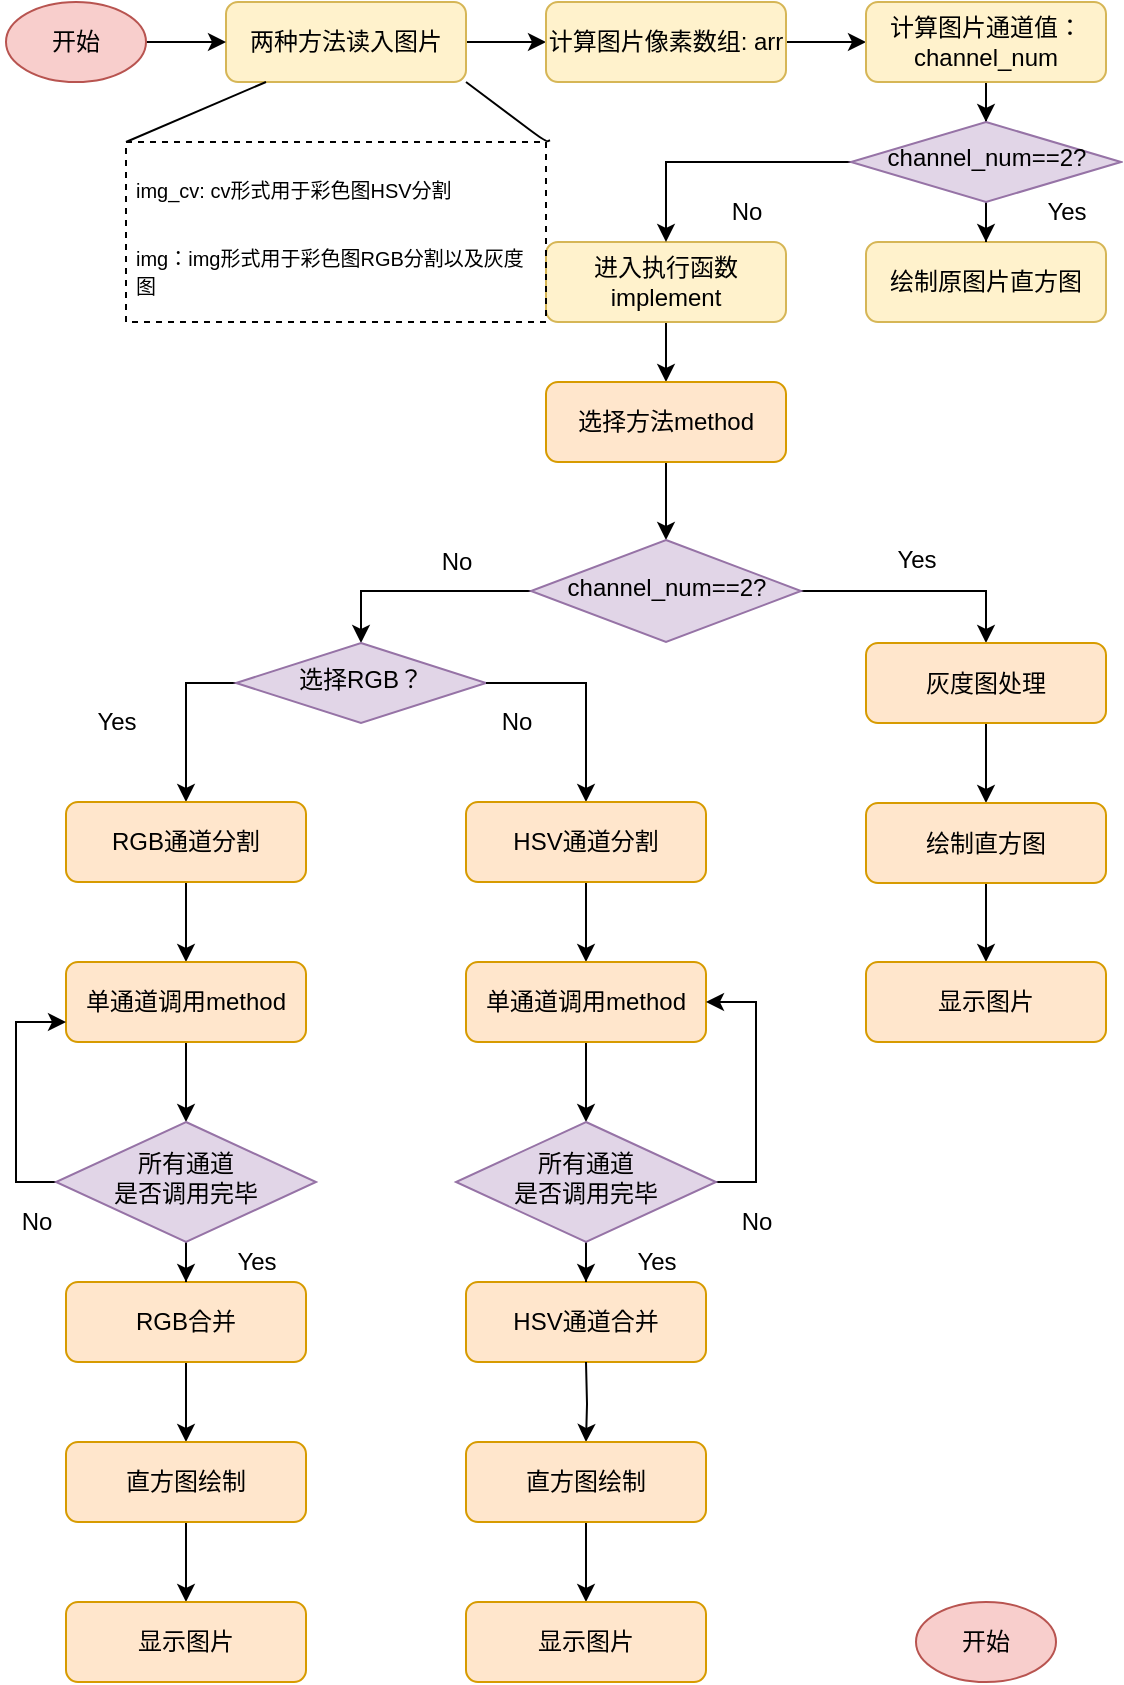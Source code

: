 <mxfile version="13.8.0" type="github">
  <diagram id="C5RBs43oDa-KdzZeNtuy" name="Page-1">
    <mxGraphModel dx="1022" dy="437" grid="1" gridSize="10" guides="1" tooltips="1" connect="1" arrows="1" fold="1" page="1" pageScale="1" pageWidth="827" pageHeight="1169" math="0" shadow="0">
      <root>
        <mxCell id="WIyWlLk6GJQsqaUBKTNV-0" />
        <mxCell id="WIyWlLk6GJQsqaUBKTNV-1" parent="WIyWlLk6GJQsqaUBKTNV-0" />
        <mxCell id="Xrgdwkbun3hKR08yVQUa-11" value="" style="edgeStyle=orthogonalEdgeStyle;rounded=0;orthogonalLoop=1;jettySize=auto;html=1;" edge="1" parent="WIyWlLk6GJQsqaUBKTNV-1" source="WIyWlLk6GJQsqaUBKTNV-3" target="Xrgdwkbun3hKR08yVQUa-4">
          <mxGeometry relative="1" as="geometry" />
        </mxCell>
        <mxCell id="WIyWlLk6GJQsqaUBKTNV-3" value="两种方法读入图片" style="rounded=1;whiteSpace=wrap;html=1;fontSize=12;glass=0;strokeWidth=1;shadow=0;fillColor=#fff2cc;strokeColor=#d6b656;" parent="WIyWlLk6GJQsqaUBKTNV-1" vertex="1">
          <mxGeometry x="160" y="80" width="120" height="40" as="geometry" />
        </mxCell>
        <mxCell id="Xrgdwkbun3hKR08yVQUa-2" style="edgeStyle=orthogonalEdgeStyle;rounded=0;orthogonalLoop=1;jettySize=auto;html=1;exitX=1;exitY=0.5;exitDx=0;exitDy=0;" edge="1" parent="WIyWlLk6GJQsqaUBKTNV-1" source="Xrgdwkbun3hKR08yVQUa-1" target="WIyWlLk6GJQsqaUBKTNV-3">
          <mxGeometry relative="1" as="geometry" />
        </mxCell>
        <mxCell id="Xrgdwkbun3hKR08yVQUa-1" value="开始" style="ellipse;whiteSpace=wrap;html=1;fillColor=#f8cecc;strokeColor=#b85450;" vertex="1" parent="WIyWlLk6GJQsqaUBKTNV-1">
          <mxGeometry x="50" y="80" width="70" height="40" as="geometry" />
        </mxCell>
        <mxCell id="Xrgdwkbun3hKR08yVQUa-12" value="" style="edgeStyle=orthogonalEdgeStyle;rounded=0;orthogonalLoop=1;jettySize=auto;html=1;" edge="1" parent="WIyWlLk6GJQsqaUBKTNV-1" source="Xrgdwkbun3hKR08yVQUa-4" target="Xrgdwkbun3hKR08yVQUa-5">
          <mxGeometry relative="1" as="geometry" />
        </mxCell>
        <mxCell id="Xrgdwkbun3hKR08yVQUa-4" value="计算图片像素数组: arr" style="rounded=1;whiteSpace=wrap;html=1;fontSize=12;glass=0;strokeWidth=1;shadow=0;fillColor=#fff2cc;strokeColor=#d6b656;" vertex="1" parent="WIyWlLk6GJQsqaUBKTNV-1">
          <mxGeometry x="320" y="80" width="120" height="40" as="geometry" />
        </mxCell>
        <mxCell id="Xrgdwkbun3hKR08yVQUa-13" value="" style="edgeStyle=orthogonalEdgeStyle;rounded=0;orthogonalLoop=1;jettySize=auto;html=1;" edge="1" parent="WIyWlLk6GJQsqaUBKTNV-1" source="Xrgdwkbun3hKR08yVQUa-5" target="Xrgdwkbun3hKR08yVQUa-10">
          <mxGeometry relative="1" as="geometry" />
        </mxCell>
        <mxCell id="Xrgdwkbun3hKR08yVQUa-5" value="计算图片通道值：channel_num" style="rounded=1;whiteSpace=wrap;html=1;fontSize=12;glass=0;strokeWidth=1;shadow=0;fillColor=#fff2cc;strokeColor=#d6b656;" vertex="1" parent="WIyWlLk6GJQsqaUBKTNV-1">
          <mxGeometry x="480" y="80" width="120" height="40" as="geometry" />
        </mxCell>
        <mxCell id="Xrgdwkbun3hKR08yVQUa-7" value="绘制原图片直方图" style="rounded=1;whiteSpace=wrap;html=1;fontSize=12;glass=0;strokeWidth=1;shadow=0;fillColor=#fff2cc;strokeColor=#d6b656;" vertex="1" parent="WIyWlLk6GJQsqaUBKTNV-1">
          <mxGeometry x="480" y="200" width="120" height="40" as="geometry" />
        </mxCell>
        <mxCell id="Xrgdwkbun3hKR08yVQUa-20" value="" style="edgeStyle=orthogonalEdgeStyle;rounded=0;orthogonalLoop=1;jettySize=auto;html=1;" edge="1" parent="WIyWlLk6GJQsqaUBKTNV-1" source="Xrgdwkbun3hKR08yVQUa-9" target="Xrgdwkbun3hKR08yVQUa-19">
          <mxGeometry relative="1" as="geometry" />
        </mxCell>
        <mxCell id="Xrgdwkbun3hKR08yVQUa-9" value="进入执行函数implement" style="rounded=1;whiteSpace=wrap;html=1;fontSize=12;glass=0;strokeWidth=1;shadow=0;fillColor=#fff2cc;strokeColor=#d6b656;" vertex="1" parent="WIyWlLk6GJQsqaUBKTNV-1">
          <mxGeometry x="320" y="200" width="120" height="40" as="geometry" />
        </mxCell>
        <mxCell id="Xrgdwkbun3hKR08yVQUa-14" value="" style="edgeStyle=orthogonalEdgeStyle;rounded=0;orthogonalLoop=1;jettySize=auto;html=1;" edge="1" parent="WIyWlLk6GJQsqaUBKTNV-1" source="Xrgdwkbun3hKR08yVQUa-10" target="Xrgdwkbun3hKR08yVQUa-7">
          <mxGeometry relative="1" as="geometry" />
        </mxCell>
        <mxCell id="Xrgdwkbun3hKR08yVQUa-18" style="edgeStyle=orthogonalEdgeStyle;rounded=0;orthogonalLoop=1;jettySize=auto;html=1;exitX=0;exitY=0.5;exitDx=0;exitDy=0;" edge="1" parent="WIyWlLk6GJQsqaUBKTNV-1" source="Xrgdwkbun3hKR08yVQUa-10" target="Xrgdwkbun3hKR08yVQUa-9">
          <mxGeometry relative="1" as="geometry" />
        </mxCell>
        <mxCell id="Xrgdwkbun3hKR08yVQUa-10" value="channel_num==2?" style="rhombus;whiteSpace=wrap;html=1;shadow=0;fontFamily=Helvetica;fontSize=12;align=center;strokeWidth=1;spacing=6;spacingTop=-4;fillColor=#e1d5e7;strokeColor=#9673a6;" vertex="1" parent="WIyWlLk6GJQsqaUBKTNV-1">
          <mxGeometry x="472.5" y="140" width="135" height="40" as="geometry" />
        </mxCell>
        <mxCell id="Xrgdwkbun3hKR08yVQUa-15" value="No" style="text;html=1;resizable=0;autosize=1;align=center;verticalAlign=middle;points=[];fillColor=none;strokeColor=none;rounded=0;" vertex="1" parent="WIyWlLk6GJQsqaUBKTNV-1">
          <mxGeometry x="405" y="175" width="30" height="20" as="geometry" />
        </mxCell>
        <mxCell id="Xrgdwkbun3hKR08yVQUa-17" value="Yes" style="text;html=1;resizable=0;autosize=1;align=center;verticalAlign=middle;points=[];fillColor=none;strokeColor=none;rounded=0;" vertex="1" parent="WIyWlLk6GJQsqaUBKTNV-1">
          <mxGeometry x="565" y="175" width="30" height="20" as="geometry" />
        </mxCell>
        <mxCell id="Xrgdwkbun3hKR08yVQUa-27" style="edgeStyle=orthogonalEdgeStyle;rounded=0;orthogonalLoop=1;jettySize=auto;html=1;exitX=0.5;exitY=1;exitDx=0;exitDy=0;entryX=0.5;entryY=0;entryDx=0;entryDy=0;" edge="1" parent="WIyWlLk6GJQsqaUBKTNV-1" source="Xrgdwkbun3hKR08yVQUa-19" target="Xrgdwkbun3hKR08yVQUa-26">
          <mxGeometry relative="1" as="geometry" />
        </mxCell>
        <mxCell id="Xrgdwkbun3hKR08yVQUa-19" value="选择方法method" style="rounded=1;whiteSpace=wrap;html=1;fontSize=12;glass=0;strokeWidth=1;shadow=0;fillColor=#ffe6cc;strokeColor=#d79b00;" vertex="1" parent="WIyWlLk6GJQsqaUBKTNV-1">
          <mxGeometry x="320" y="270" width="120" height="40" as="geometry" />
        </mxCell>
        <mxCell id="Xrgdwkbun3hKR08yVQUa-22" value="&lt;h1&gt;&lt;span style=&quot;font-size: x-small ; font-weight: 400&quot;&gt;img_cv: cv形式用于彩色图HSV分割&lt;/span&gt;&lt;br&gt;&lt;/h1&gt;&lt;h1&gt;&lt;div style=&quot;font-size: 12px ; font-weight: 400&quot;&gt;&lt;font size=&quot;1&quot;&gt;img：img形式用于彩色图RGB分割以及灰度图&lt;/font&gt;&lt;/div&gt;&lt;/h1&gt;" style="text;html=1;fillColor=none;spacing=5;spacingTop=-20;whiteSpace=wrap;overflow=hidden;rounded=0;perimeterSpacing=2;strokeColor=#000000;dashed=1;" vertex="1" parent="WIyWlLk6GJQsqaUBKTNV-1">
          <mxGeometry x="110" y="150" width="210" height="90" as="geometry" />
        </mxCell>
        <mxCell id="Xrgdwkbun3hKR08yVQUa-23" value="" style="endArrow=none;html=1;" edge="1" parent="WIyWlLk6GJQsqaUBKTNV-1">
          <mxGeometry width="50" height="50" relative="1" as="geometry">
            <mxPoint x="110" y="150" as="sourcePoint" />
            <mxPoint x="180" y="120" as="targetPoint" />
            <Array as="points">
              <mxPoint x="110" y="150" />
            </Array>
          </mxGeometry>
        </mxCell>
        <mxCell id="Xrgdwkbun3hKR08yVQUa-25" value="" style="endArrow=none;html=1;" edge="1" parent="WIyWlLk6GJQsqaUBKTNV-1" source="Xrgdwkbun3hKR08yVQUa-22">
          <mxGeometry width="50" height="50" relative="1" as="geometry">
            <mxPoint x="210" y="150" as="sourcePoint" />
            <mxPoint x="280" y="120" as="targetPoint" />
            <Array as="points">
              <mxPoint x="320" y="150" />
            </Array>
          </mxGeometry>
        </mxCell>
        <mxCell id="Xrgdwkbun3hKR08yVQUa-30" style="edgeStyle=orthogonalEdgeStyle;rounded=0;orthogonalLoop=1;jettySize=auto;html=1;exitX=1;exitY=0.5;exitDx=0;exitDy=0;entryX=0.5;entryY=0;entryDx=0;entryDy=0;" edge="1" parent="WIyWlLk6GJQsqaUBKTNV-1" source="Xrgdwkbun3hKR08yVQUa-26" target="Xrgdwkbun3hKR08yVQUa-29">
          <mxGeometry relative="1" as="geometry" />
        </mxCell>
        <mxCell id="Xrgdwkbun3hKR08yVQUa-32" style="edgeStyle=orthogonalEdgeStyle;rounded=0;orthogonalLoop=1;jettySize=auto;html=1;exitX=0;exitY=0.5;exitDx=0;exitDy=0;entryX=0.5;entryY=0;entryDx=0;entryDy=0;" edge="1" parent="WIyWlLk6GJQsqaUBKTNV-1" source="Xrgdwkbun3hKR08yVQUa-26" target="Xrgdwkbun3hKR08yVQUa-28">
          <mxGeometry relative="1" as="geometry" />
        </mxCell>
        <mxCell id="Xrgdwkbun3hKR08yVQUa-26" value="channel_num==2?" style="rhombus;whiteSpace=wrap;html=1;shadow=0;fontFamily=Helvetica;fontSize=12;align=center;strokeWidth=1;spacing=6;spacingTop=-4;fillColor=#e1d5e7;strokeColor=#9673a6;" vertex="1" parent="WIyWlLk6GJQsqaUBKTNV-1">
          <mxGeometry x="312.5" y="349" width="135" height="51" as="geometry" />
        </mxCell>
        <mxCell id="Xrgdwkbun3hKR08yVQUa-43" style="edgeStyle=orthogonalEdgeStyle;rounded=0;orthogonalLoop=1;jettySize=auto;html=1;exitX=0;exitY=0.5;exitDx=0;exitDy=0;entryX=0.5;entryY=0;entryDx=0;entryDy=0;" edge="1" parent="WIyWlLk6GJQsqaUBKTNV-1" source="Xrgdwkbun3hKR08yVQUa-28" target="Xrgdwkbun3hKR08yVQUa-39">
          <mxGeometry relative="1" as="geometry">
            <Array as="points">
              <mxPoint x="140" y="420" />
            </Array>
          </mxGeometry>
        </mxCell>
        <mxCell id="Xrgdwkbun3hKR08yVQUa-28" value="选择RGB？" style="rhombus;whiteSpace=wrap;html=1;shadow=0;fontFamily=Helvetica;fontSize=12;align=center;strokeWidth=1;spacing=6;spacingTop=-4;fillColor=#e1d5e7;strokeColor=#9673a6;" vertex="1" parent="WIyWlLk6GJQsqaUBKTNV-1">
          <mxGeometry x="165" y="400.5" width="125" height="40" as="geometry" />
        </mxCell>
        <mxCell id="Xrgdwkbun3hKR08yVQUa-36" style="edgeStyle=orthogonalEdgeStyle;rounded=0;orthogonalLoop=1;jettySize=auto;html=1;exitX=0.5;exitY=1;exitDx=0;exitDy=0;entryX=0.5;entryY=0;entryDx=0;entryDy=0;" edge="1" parent="WIyWlLk6GJQsqaUBKTNV-1" source="Xrgdwkbun3hKR08yVQUa-29" target="Xrgdwkbun3hKR08yVQUa-34">
          <mxGeometry relative="1" as="geometry" />
        </mxCell>
        <mxCell id="Xrgdwkbun3hKR08yVQUa-29" value="灰度图处理" style="rounded=1;whiteSpace=wrap;html=1;fontSize=12;glass=0;strokeWidth=1;shadow=0;fillColor=#ffe6cc;strokeColor=#d79b00;" vertex="1" parent="WIyWlLk6GJQsqaUBKTNV-1">
          <mxGeometry x="480" y="400.5" width="120" height="40" as="geometry" />
        </mxCell>
        <mxCell id="Xrgdwkbun3hKR08yVQUa-31" value="Yes" style="text;html=1;resizable=0;autosize=1;align=center;verticalAlign=middle;points=[];fillColor=none;strokeColor=none;rounded=0;" vertex="1" parent="WIyWlLk6GJQsqaUBKTNV-1">
          <mxGeometry x="490" y="349" width="30" height="20" as="geometry" />
        </mxCell>
        <mxCell id="Xrgdwkbun3hKR08yVQUa-33" value="No" style="text;html=1;resizable=0;autosize=1;align=center;verticalAlign=middle;points=[];fillColor=none;strokeColor=none;rounded=0;" vertex="1" parent="WIyWlLk6GJQsqaUBKTNV-1">
          <mxGeometry x="260" y="350" width="30" height="20" as="geometry" />
        </mxCell>
        <mxCell id="Xrgdwkbun3hKR08yVQUa-37" style="edgeStyle=orthogonalEdgeStyle;rounded=0;orthogonalLoop=1;jettySize=auto;html=1;exitX=0.5;exitY=1;exitDx=0;exitDy=0;entryX=0.5;entryY=0;entryDx=0;entryDy=0;" edge="1" parent="WIyWlLk6GJQsqaUBKTNV-1" source="Xrgdwkbun3hKR08yVQUa-34" target="Xrgdwkbun3hKR08yVQUa-35">
          <mxGeometry relative="1" as="geometry" />
        </mxCell>
        <mxCell id="Xrgdwkbun3hKR08yVQUa-34" value="绘制直方图" style="rounded=1;whiteSpace=wrap;html=1;fontSize=12;glass=0;strokeWidth=1;shadow=0;fillColor=#ffe6cc;strokeColor=#d79b00;" vertex="1" parent="WIyWlLk6GJQsqaUBKTNV-1">
          <mxGeometry x="480" y="480.5" width="120" height="40" as="geometry" />
        </mxCell>
        <mxCell id="Xrgdwkbun3hKR08yVQUa-35" value="显示图片" style="rounded=1;whiteSpace=wrap;html=1;fontSize=12;glass=0;strokeWidth=1;shadow=0;fillColor=#ffe6cc;strokeColor=#d79b00;" vertex="1" parent="WIyWlLk6GJQsqaUBKTNV-1">
          <mxGeometry x="480" y="560" width="120" height="40" as="geometry" />
        </mxCell>
        <mxCell id="Xrgdwkbun3hKR08yVQUa-38" style="edgeStyle=orthogonalEdgeStyle;rounded=0;orthogonalLoop=1;jettySize=auto;html=1;exitX=0.5;exitY=1;exitDx=0;exitDy=0;entryX=0.5;entryY=0;entryDx=0;entryDy=0;" edge="1" source="Xrgdwkbun3hKR08yVQUa-39" target="Xrgdwkbun3hKR08yVQUa-41" parent="WIyWlLk6GJQsqaUBKTNV-1">
          <mxGeometry relative="1" as="geometry" />
        </mxCell>
        <mxCell id="Xrgdwkbun3hKR08yVQUa-39" value="RGB通道分割" style="rounded=1;whiteSpace=wrap;html=1;fontSize=12;glass=0;strokeWidth=1;shadow=0;fillColor=#ffe6cc;strokeColor=#d79b00;" vertex="1" parent="WIyWlLk6GJQsqaUBKTNV-1">
          <mxGeometry x="80" y="480" width="120" height="40" as="geometry" />
        </mxCell>
        <mxCell id="Xrgdwkbun3hKR08yVQUa-55" value="" style="edgeStyle=orthogonalEdgeStyle;rounded=0;orthogonalLoop=1;jettySize=auto;html=1;" edge="1" parent="WIyWlLk6GJQsqaUBKTNV-1" source="Xrgdwkbun3hKR08yVQUa-41" target="Xrgdwkbun3hKR08yVQUa-52">
          <mxGeometry relative="1" as="geometry" />
        </mxCell>
        <mxCell id="Xrgdwkbun3hKR08yVQUa-41" value="单通道调用method" style="rounded=1;whiteSpace=wrap;html=1;fontSize=12;glass=0;strokeWidth=1;shadow=0;fillColor=#ffe6cc;strokeColor=#d79b00;" vertex="1" parent="WIyWlLk6GJQsqaUBKTNV-1">
          <mxGeometry x="80" y="560" width="120" height="40" as="geometry" />
        </mxCell>
        <mxCell id="Xrgdwkbun3hKR08yVQUa-67" value="" style="edgeStyle=orthogonalEdgeStyle;rounded=0;orthogonalLoop=1;jettySize=auto;html=1;" edge="1" parent="WIyWlLk6GJQsqaUBKTNV-1" source="Xrgdwkbun3hKR08yVQUa-42" target="Xrgdwkbun3hKR08yVQUa-65">
          <mxGeometry relative="1" as="geometry" />
        </mxCell>
        <mxCell id="Xrgdwkbun3hKR08yVQUa-42" value="RGB合并" style="rounded=1;whiteSpace=wrap;html=1;fontSize=12;glass=0;strokeWidth=1;shadow=0;fillColor=#ffe6cc;strokeColor=#d79b00;" vertex="1" parent="WIyWlLk6GJQsqaUBKTNV-1">
          <mxGeometry x="80" y="720" width="120" height="40" as="geometry" />
        </mxCell>
        <mxCell id="Xrgdwkbun3hKR08yVQUa-44" value="Yes" style="text;html=1;resizable=0;autosize=1;align=center;verticalAlign=middle;points=[];fillColor=none;strokeColor=none;rounded=0;" vertex="1" parent="WIyWlLk6GJQsqaUBKTNV-1">
          <mxGeometry x="90" y="430" width="30" height="20" as="geometry" />
        </mxCell>
        <mxCell id="Xrgdwkbun3hKR08yVQUa-45" style="edgeStyle=orthogonalEdgeStyle;rounded=0;orthogonalLoop=1;jettySize=auto;html=1;exitX=1;exitY=0.5;exitDx=0;exitDy=0;entryX=0.5;entryY=0;entryDx=0;entryDy=0;" edge="1" parent="WIyWlLk6GJQsqaUBKTNV-1" target="Xrgdwkbun3hKR08yVQUa-47" source="Xrgdwkbun3hKR08yVQUa-28">
          <mxGeometry relative="1" as="geometry">
            <mxPoint x="355" y="420" as="sourcePoint" />
            <Array as="points">
              <mxPoint x="340" y="420" />
            </Array>
          </mxGeometry>
        </mxCell>
        <mxCell id="Xrgdwkbun3hKR08yVQUa-46" style="edgeStyle=orthogonalEdgeStyle;rounded=0;orthogonalLoop=1;jettySize=auto;html=1;exitX=0.5;exitY=1;exitDx=0;exitDy=0;entryX=0.5;entryY=0;entryDx=0;entryDy=0;" edge="1" parent="WIyWlLk6GJQsqaUBKTNV-1" source="Xrgdwkbun3hKR08yVQUa-47" target="Xrgdwkbun3hKR08yVQUa-49">
          <mxGeometry relative="1" as="geometry" />
        </mxCell>
        <mxCell id="Xrgdwkbun3hKR08yVQUa-47" value="HSV通道分割" style="rounded=1;whiteSpace=wrap;html=1;fontSize=12;glass=0;strokeWidth=1;shadow=0;fillColor=#ffe6cc;strokeColor=#d79b00;" vertex="1" parent="WIyWlLk6GJQsqaUBKTNV-1">
          <mxGeometry x="280" y="480" width="120" height="40" as="geometry" />
        </mxCell>
        <mxCell id="Xrgdwkbun3hKR08yVQUa-56" value="" style="edgeStyle=orthogonalEdgeStyle;rounded=0;orthogonalLoop=1;jettySize=auto;html=1;" edge="1" parent="WIyWlLk6GJQsqaUBKTNV-1" source="Xrgdwkbun3hKR08yVQUa-49" target="Xrgdwkbun3hKR08yVQUa-54">
          <mxGeometry relative="1" as="geometry" />
        </mxCell>
        <mxCell id="Xrgdwkbun3hKR08yVQUa-49" value="单通道调用method" style="rounded=1;whiteSpace=wrap;html=1;fontSize=12;glass=0;strokeWidth=1;shadow=0;fillColor=#ffe6cc;strokeColor=#d79b00;" vertex="1" parent="WIyWlLk6GJQsqaUBKTNV-1">
          <mxGeometry x="280" y="560" width="120" height="40" as="geometry" />
        </mxCell>
        <mxCell id="Xrgdwkbun3hKR08yVQUa-50" value="HSV通道合并" style="rounded=1;whiteSpace=wrap;html=1;fontSize=12;glass=0;strokeWidth=1;shadow=0;fillColor=#ffe6cc;strokeColor=#d79b00;" vertex="1" parent="WIyWlLk6GJQsqaUBKTNV-1">
          <mxGeometry x="280" y="720" width="120" height="40" as="geometry" />
        </mxCell>
        <mxCell id="Xrgdwkbun3hKR08yVQUa-51" value="No" style="text;html=1;resizable=0;autosize=1;align=center;verticalAlign=middle;points=[];fillColor=none;strokeColor=none;rounded=0;" vertex="1" parent="WIyWlLk6GJQsqaUBKTNV-1">
          <mxGeometry x="290" y="430" width="30" height="20" as="geometry" />
        </mxCell>
        <mxCell id="Xrgdwkbun3hKR08yVQUa-57" style="edgeStyle=orthogonalEdgeStyle;rounded=0;orthogonalLoop=1;jettySize=auto;html=1;exitX=0;exitY=0.5;exitDx=0;exitDy=0;entryX=0;entryY=0.75;entryDx=0;entryDy=0;" edge="1" parent="WIyWlLk6GJQsqaUBKTNV-1" source="Xrgdwkbun3hKR08yVQUa-52" target="Xrgdwkbun3hKR08yVQUa-41">
          <mxGeometry relative="1" as="geometry" />
        </mxCell>
        <mxCell id="Xrgdwkbun3hKR08yVQUa-59" value="" style="edgeStyle=orthogonalEdgeStyle;rounded=0;orthogonalLoop=1;jettySize=auto;html=1;" edge="1" parent="WIyWlLk6GJQsqaUBKTNV-1" source="Xrgdwkbun3hKR08yVQUa-52" target="Xrgdwkbun3hKR08yVQUa-42">
          <mxGeometry relative="1" as="geometry" />
        </mxCell>
        <mxCell id="Xrgdwkbun3hKR08yVQUa-52" value="所有通道&lt;br&gt;是否调用完毕" style="rhombus;whiteSpace=wrap;html=1;shadow=0;fontFamily=Helvetica;fontSize=12;align=center;strokeWidth=1;spacing=6;spacingTop=-4;fillColor=#e1d5e7;strokeColor=#9673a6;" vertex="1" parent="WIyWlLk6GJQsqaUBKTNV-1">
          <mxGeometry x="75" y="640" width="130" height="60" as="geometry" />
        </mxCell>
        <mxCell id="Xrgdwkbun3hKR08yVQUa-58" style="edgeStyle=orthogonalEdgeStyle;rounded=0;orthogonalLoop=1;jettySize=auto;html=1;exitX=1;exitY=0.5;exitDx=0;exitDy=0;entryX=1;entryY=0.5;entryDx=0;entryDy=0;" edge="1" parent="WIyWlLk6GJQsqaUBKTNV-1" source="Xrgdwkbun3hKR08yVQUa-54" target="Xrgdwkbun3hKR08yVQUa-49">
          <mxGeometry relative="1" as="geometry" />
        </mxCell>
        <mxCell id="Xrgdwkbun3hKR08yVQUa-60" value="" style="edgeStyle=orthogonalEdgeStyle;rounded=0;orthogonalLoop=1;jettySize=auto;html=1;" edge="1" parent="WIyWlLk6GJQsqaUBKTNV-1" source="Xrgdwkbun3hKR08yVQUa-54" target="Xrgdwkbun3hKR08yVQUa-50">
          <mxGeometry relative="1" as="geometry" />
        </mxCell>
        <mxCell id="Xrgdwkbun3hKR08yVQUa-54" value="所有通道&lt;br&gt;是否调用完毕" style="rhombus;whiteSpace=wrap;html=1;shadow=0;fontFamily=Helvetica;fontSize=12;align=center;strokeWidth=1;spacing=6;spacingTop=-4;fillColor=#e1d5e7;strokeColor=#9673a6;" vertex="1" parent="WIyWlLk6GJQsqaUBKTNV-1">
          <mxGeometry x="275" y="640" width="130" height="60" as="geometry" />
        </mxCell>
        <mxCell id="Xrgdwkbun3hKR08yVQUa-61" value="Yes" style="text;html=1;resizable=0;autosize=1;align=center;verticalAlign=middle;points=[];fillColor=none;strokeColor=none;rounded=0;" vertex="1" parent="WIyWlLk6GJQsqaUBKTNV-1">
          <mxGeometry x="160" y="700" width="30" height="20" as="geometry" />
        </mxCell>
        <mxCell id="Xrgdwkbun3hKR08yVQUa-62" value="No" style="text;html=1;resizable=0;autosize=1;align=center;verticalAlign=middle;points=[];fillColor=none;strokeColor=none;rounded=0;" vertex="1" parent="WIyWlLk6GJQsqaUBKTNV-1">
          <mxGeometry x="50" y="680" width="30" height="20" as="geometry" />
        </mxCell>
        <mxCell id="Xrgdwkbun3hKR08yVQUa-63" value="No" style="text;html=1;resizable=0;autosize=1;align=center;verticalAlign=middle;points=[];fillColor=none;strokeColor=none;rounded=0;" vertex="1" parent="WIyWlLk6GJQsqaUBKTNV-1">
          <mxGeometry x="410" y="680" width="30" height="20" as="geometry" />
        </mxCell>
        <mxCell id="Xrgdwkbun3hKR08yVQUa-64" value="Yes" style="text;html=1;resizable=0;autosize=1;align=center;verticalAlign=middle;points=[];fillColor=none;strokeColor=none;rounded=0;" vertex="1" parent="WIyWlLk6GJQsqaUBKTNV-1">
          <mxGeometry x="360" y="700" width="30" height="20" as="geometry" />
        </mxCell>
        <mxCell id="Xrgdwkbun3hKR08yVQUa-68" value="" style="edgeStyle=orthogonalEdgeStyle;rounded=0;orthogonalLoop=1;jettySize=auto;html=1;" edge="1" parent="WIyWlLk6GJQsqaUBKTNV-1" source="Xrgdwkbun3hKR08yVQUa-65" target="Xrgdwkbun3hKR08yVQUa-66">
          <mxGeometry relative="1" as="geometry" />
        </mxCell>
        <mxCell id="Xrgdwkbun3hKR08yVQUa-65" value="直方图绘制" style="rounded=1;whiteSpace=wrap;html=1;fontSize=12;glass=0;strokeWidth=1;shadow=0;fillColor=#ffe6cc;strokeColor=#d79b00;" vertex="1" parent="WIyWlLk6GJQsqaUBKTNV-1">
          <mxGeometry x="80" y="800" width="120" height="40" as="geometry" />
        </mxCell>
        <mxCell id="Xrgdwkbun3hKR08yVQUa-66" value="显示图片" style="rounded=1;whiteSpace=wrap;html=1;fontSize=12;glass=0;strokeWidth=1;shadow=0;fillColor=#ffe6cc;strokeColor=#d79b00;" vertex="1" parent="WIyWlLk6GJQsqaUBKTNV-1">
          <mxGeometry x="80" y="880" width="120" height="40" as="geometry" />
        </mxCell>
        <mxCell id="Xrgdwkbun3hKR08yVQUa-69" value="" style="edgeStyle=orthogonalEdgeStyle;rounded=0;orthogonalLoop=1;jettySize=auto;html=1;" edge="1" parent="WIyWlLk6GJQsqaUBKTNV-1" target="Xrgdwkbun3hKR08yVQUa-71">
          <mxGeometry relative="1" as="geometry">
            <mxPoint x="340" y="760" as="sourcePoint" />
          </mxGeometry>
        </mxCell>
        <mxCell id="Xrgdwkbun3hKR08yVQUa-70" value="" style="edgeStyle=orthogonalEdgeStyle;rounded=0;orthogonalLoop=1;jettySize=auto;html=1;" edge="1" parent="WIyWlLk6GJQsqaUBKTNV-1" source="Xrgdwkbun3hKR08yVQUa-71" target="Xrgdwkbun3hKR08yVQUa-72">
          <mxGeometry relative="1" as="geometry" />
        </mxCell>
        <mxCell id="Xrgdwkbun3hKR08yVQUa-71" value="直方图绘制" style="rounded=1;whiteSpace=wrap;html=1;fontSize=12;glass=0;strokeWidth=1;shadow=0;fillColor=#ffe6cc;strokeColor=#d79b00;" vertex="1" parent="WIyWlLk6GJQsqaUBKTNV-1">
          <mxGeometry x="280" y="800" width="120" height="40" as="geometry" />
        </mxCell>
        <mxCell id="Xrgdwkbun3hKR08yVQUa-72" value="显示图片" style="rounded=1;whiteSpace=wrap;html=1;fontSize=12;glass=0;strokeWidth=1;shadow=0;fillColor=#ffe6cc;strokeColor=#d79b00;" vertex="1" parent="WIyWlLk6GJQsqaUBKTNV-1">
          <mxGeometry x="280" y="880" width="120" height="40" as="geometry" />
        </mxCell>
        <mxCell id="Xrgdwkbun3hKR08yVQUa-73" value="开始" style="ellipse;whiteSpace=wrap;html=1;fillColor=#f8cecc;strokeColor=#b85450;" vertex="1" parent="WIyWlLk6GJQsqaUBKTNV-1">
          <mxGeometry x="505" y="880" width="70" height="40" as="geometry" />
        </mxCell>
      </root>
    </mxGraphModel>
  </diagram>
</mxfile>
